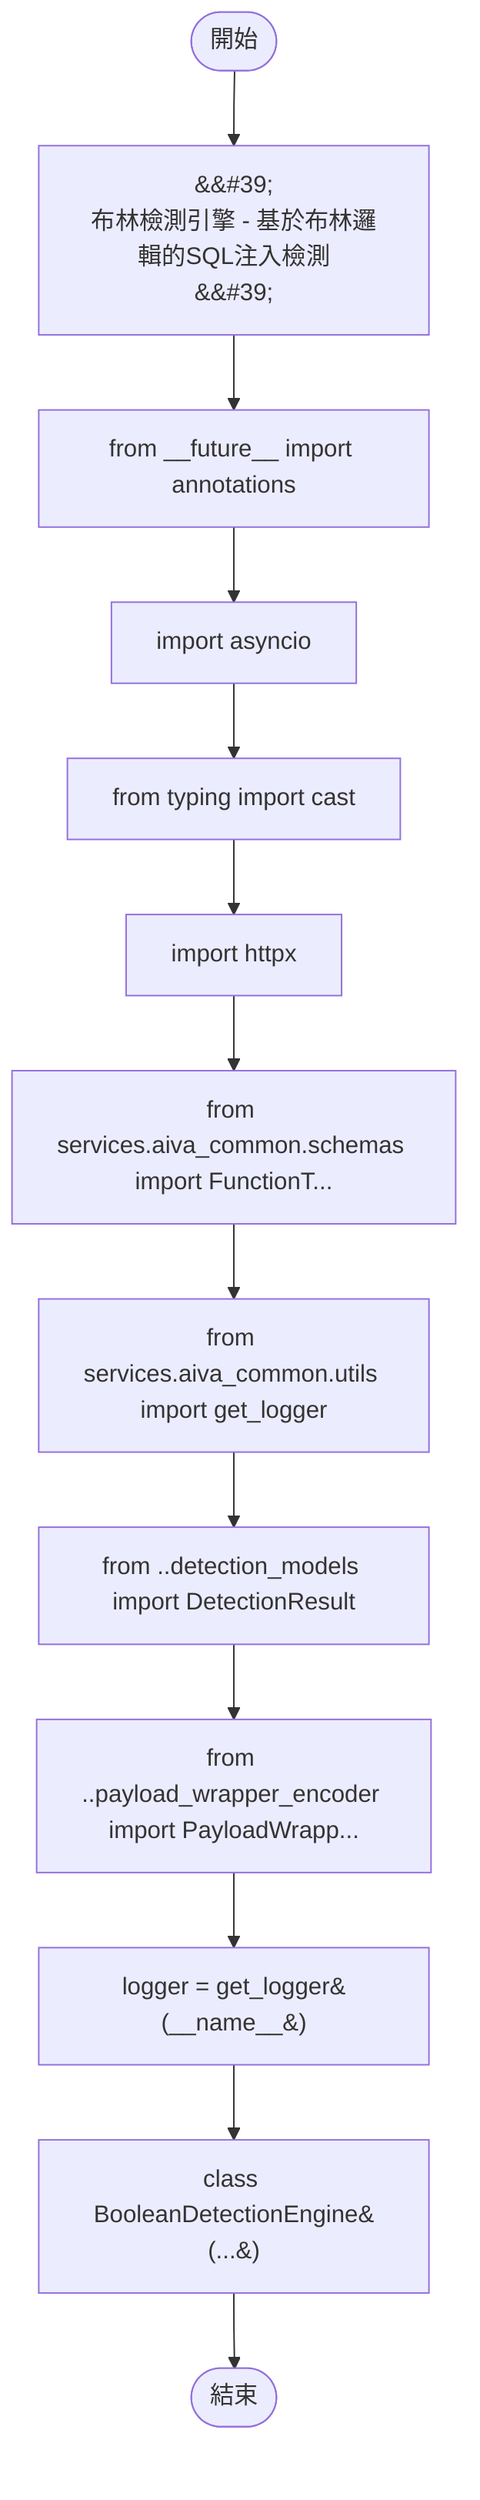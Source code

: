 flowchart TB
    n1([開始])
    n2([結束])
    n3[&amp;&#35;39;\n布林檢測引擎 - 基於布林邏輯的SQL注入檢測\n&amp;&#35;39;]
    n4[from __future__ import annotations]
    n5[import asyncio]
    n6[from typing import cast]
    n7[import httpx]
    n8[from services.aiva_common.schemas import FunctionT...]
    n9[from services.aiva_common.utils import get_logger]
    n10[from ..detection_models import DetectionResult]
    n11[from ..payload_wrapper_encoder import PayloadWrapp...]
    n12[logger = get_logger&#40;__name__&#41;]
    n13[class BooleanDetectionEngine&#40;...&#41;]
    n1 --> n3
    n3 --> n4
    n4 --> n5
    n5 --> n6
    n6 --> n7
    n7 --> n8
    n8 --> n9
    n9 --> n10
    n10 --> n11
    n11 --> n12
    n12 --> n13
    n13 --> n2